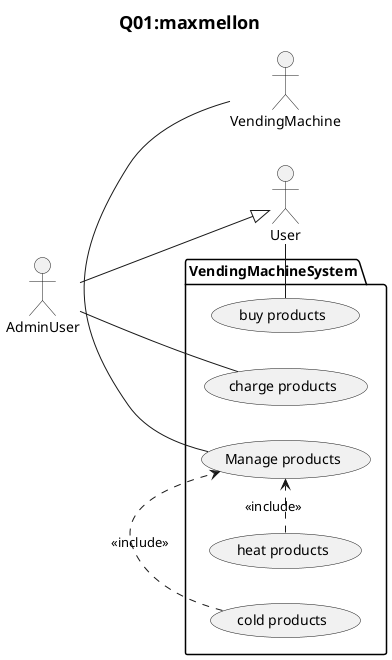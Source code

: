 @startuml Q01.png
title <size:18>Q01:maxmellon</size>
actor User           as user
actor AdminUser      as admin
actor VendingMachine as vending
user <|-up- admin

left to right direction

package "VendingMachineSystem" {
  usecase (buy products)    as buyCase
  usecase (charge products) as chargeCase
  usecase (Manage products) as manageCase
  usecase (heat products)   as heat
  usecase (cold products)   as cold

  user    -ri- buyCase
  admin   -ri- chargeCase
  vending -le- manageCase

  manageCase <.le. heat : <<include>>
  manageCase <.le. cold : <<include>>
}
@enduml
